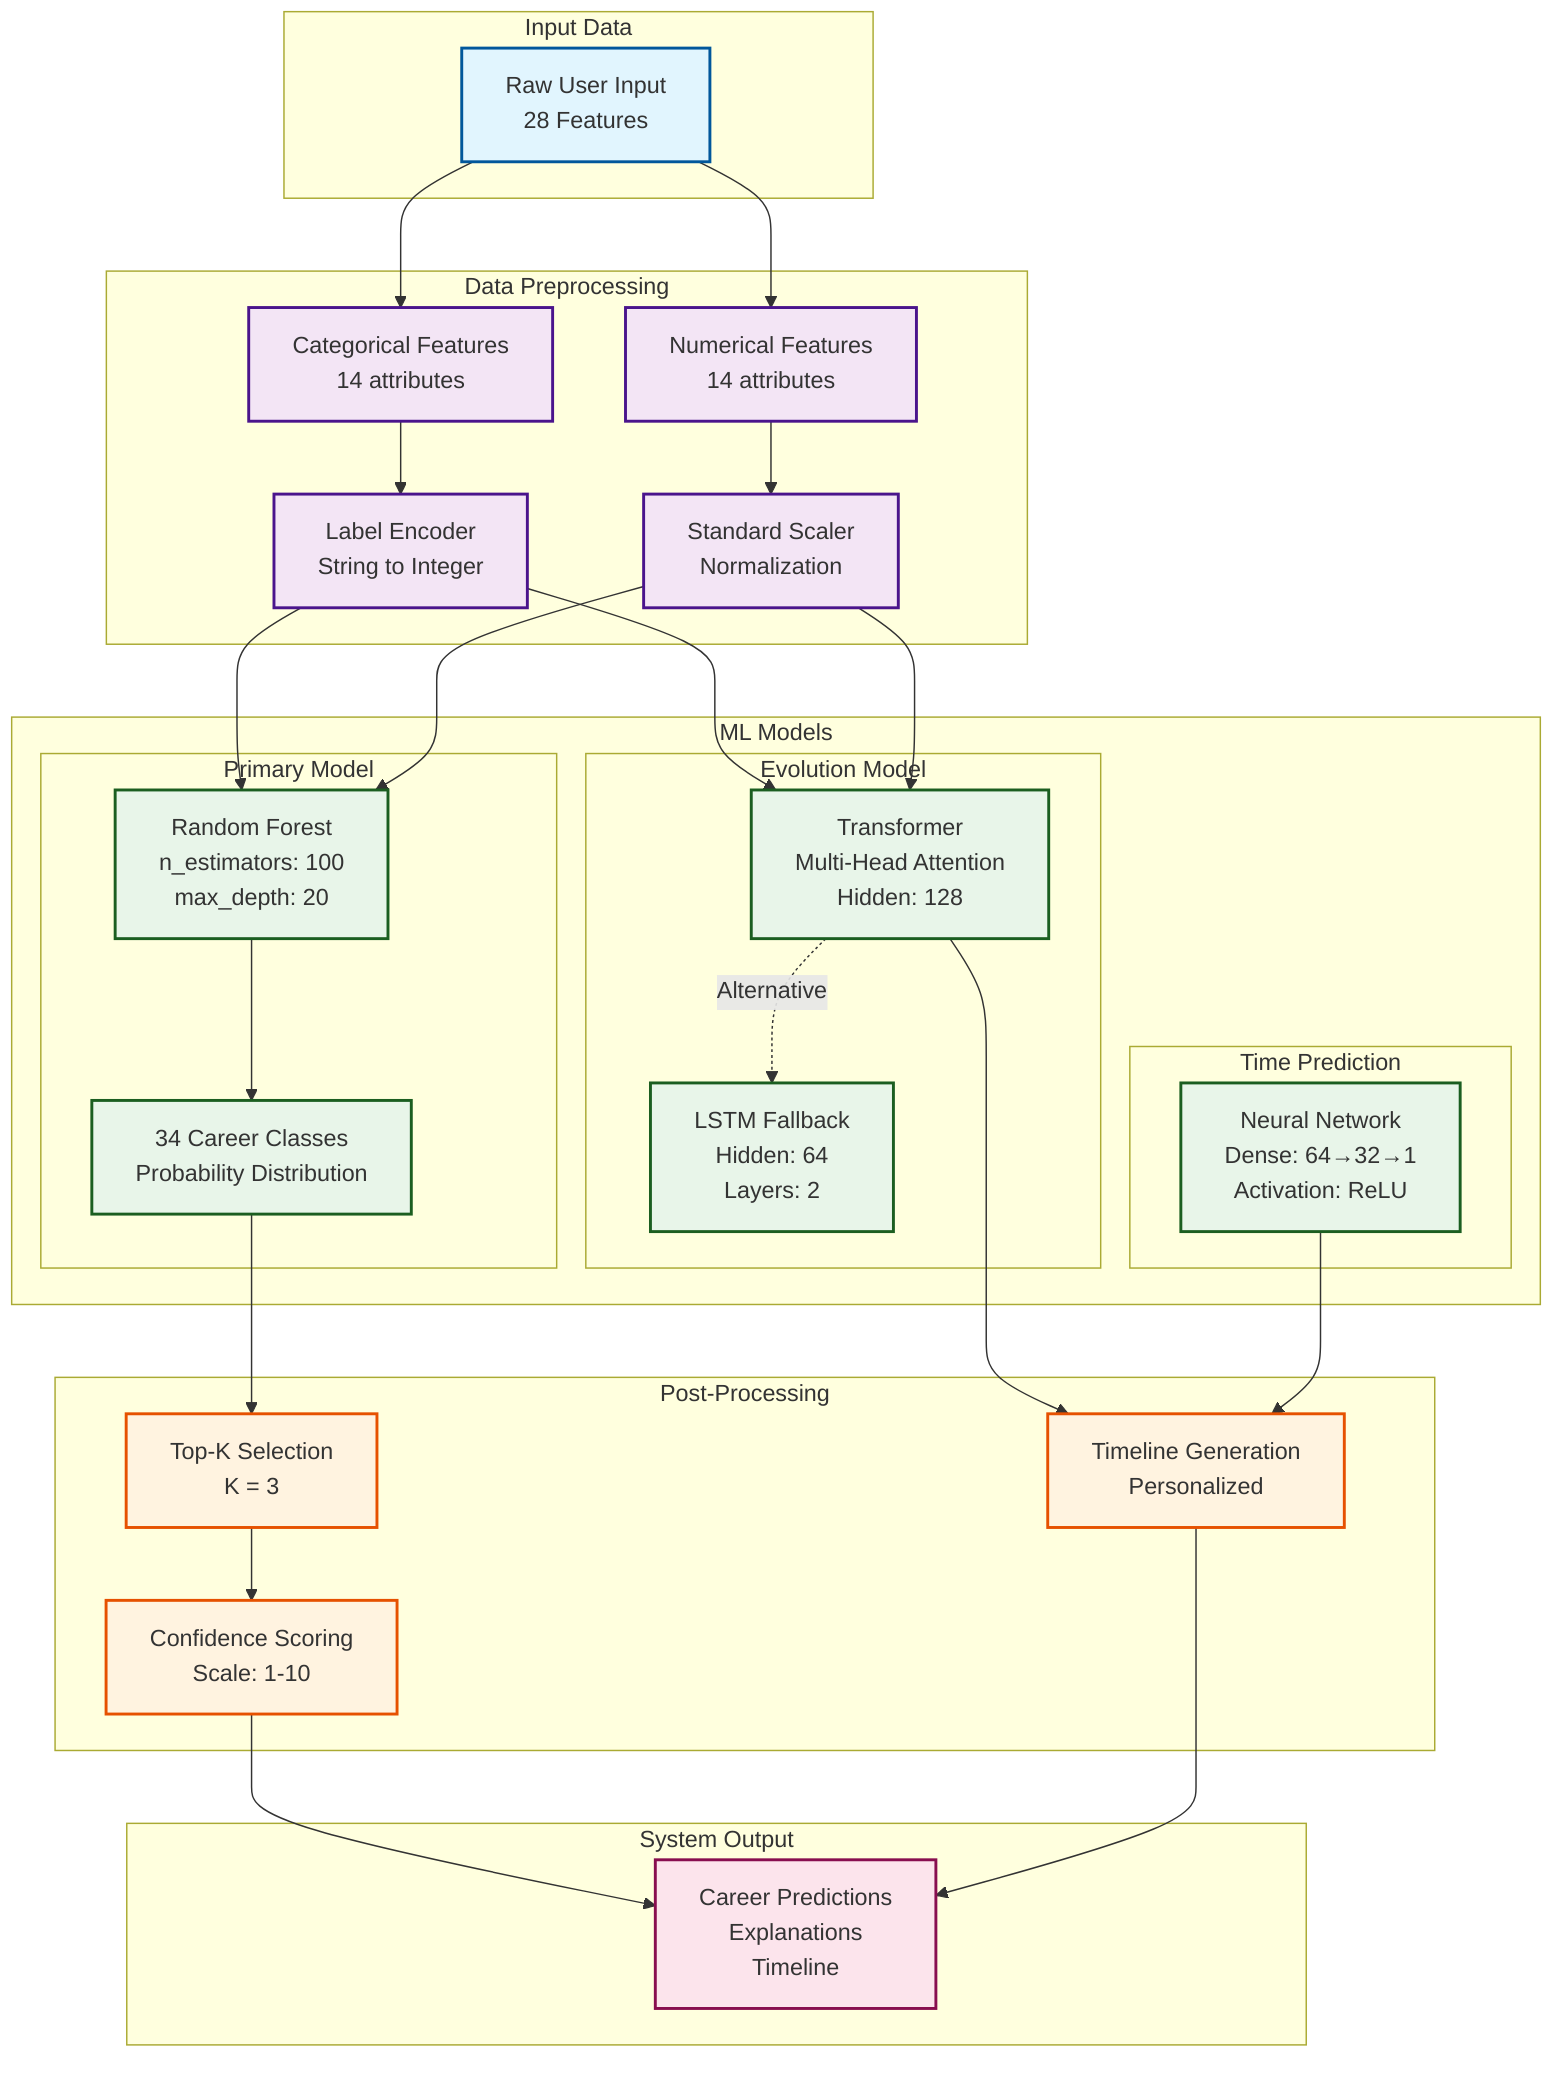 %% BrightPath - ML Pipeline Architecture
%% Detailed view of machine learning pipeline

graph TB
    subgraph Input["Input Data"]
        Raw[Raw User Input<br/>28 Features]
    end
    
    subgraph Preprocessing["Data Preprocessing"]
        direction LR
        
        Cat[Categorical Features<br/>14 attributes]
        Num[Numerical Features<br/>14 attributes]
        
        LE[Label Encoder<br/>String to Integer]
        SS[Standard Scaler<br/>Normalization]
        
        Cat --> LE
        Num --> SS
    end
    
    subgraph Models["ML Models"]
        direction TB
        
        subgraph Primary["Primary Model"]
            RF[Random Forest<br/>n_estimators: 100<br/>max_depth: 20]
            RFOut[34 Career Classes<br/>Probability Distribution]
            RF --> RFOut
        end
        
        subgraph Evolution["Evolution Model"]
            Trans[Transformer<br/>Multi-Head Attention<br/>Hidden: 128]
            LSTM[LSTM Fallback<br/>Hidden: 64<br/>Layers: 2]
            Trans -.Alternative.-> LSTM
        end
        
        subgraph TimeModel["Time Prediction"]
            NN[Neural Network<br/>Dense: 64→32→1<br/>Activation: ReLU]
        end
    end
    
    subgraph PostProcess["Post-Processing"]
        TopK[Top-K Selection<br/>K = 3]
        Conf[Confidence Scoring<br/>Scale: 1-10]
        Timeline[Timeline Generation<br/>Personalized]
    end
    
    subgraph Output["System Output"]
        Result[Career Predictions<br/>Explanations<br/>Timeline]
    end
    
    %% Flow
    Raw --> Cat
    Raw --> Num
    
    LE --> RF
    SS --> RF
    
    LE --> Trans
    SS --> Trans
    
    RFOut --> TopK
    TopK --> Conf
    
    Trans --> Timeline
    NN --> Timeline
    
    Conf --> Result
    Timeline --> Result
    
    %% Styling
    classDef inputStyle fill:#E1F5FE,stroke:#01579B,stroke-width:2px
    classDef procStyle fill:#F3E5F5,stroke:#4A148C,stroke-width:2px
    classDef modelStyle fill:#E8F5E9,stroke:#1B5E20,stroke-width:2px
    classDef postStyle fill:#FFF3E0,stroke:#E65100,stroke-width:2px
    classDef outStyle fill:#FCE4EC,stroke:#880E4F,stroke-width:2px
    
    class Raw inputStyle
    class Cat,Num,LE,SS procStyle
    class RF,RFOut,Trans,LSTM,NN modelStyle
    class TopK,Conf,Timeline postStyle
    class Result outStyle